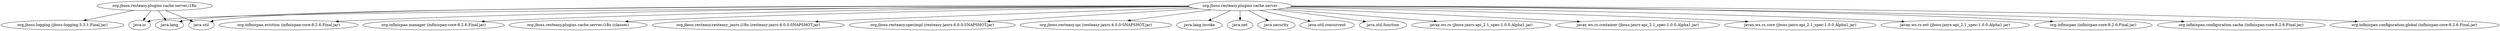 digraph "classes" {
    // Path: /home/rsearls/j1/Resteasy/resteasy-cache/resteasy-cache-core/target/classes
   "org.jboss.resteasy.plugins.cache.server"          -> "java.io";
   "org.jboss.resteasy.plugins.cache.server"          -> "java.lang";
   "org.jboss.resteasy.plugins.cache.server"          -> "java.lang.invoke";
   "org.jboss.resteasy.plugins.cache.server"          -> "java.net";
   "org.jboss.resteasy.plugins.cache.server"          -> "java.security";
   "org.jboss.resteasy.plugins.cache.server"          -> "java.util";
   "org.jboss.resteasy.plugins.cache.server"          -> "java.util.concurrent";
   "org.jboss.resteasy.plugins.cache.server"          -> "java.util.function";
   "org.jboss.resteasy.plugins.cache.server"          -> "javax.ws.rs (jboss-jaxrs-api_2.1_spec-1.0.0.Alpha1.jar)";
   "org.jboss.resteasy.plugins.cache.server"          -> "javax.ws.rs.container (jboss-jaxrs-api_2.1_spec-1.0.0.Alpha1.jar)";
   "org.jboss.resteasy.plugins.cache.server"          -> "javax.ws.rs.core (jboss-jaxrs-api_2.1_spec-1.0.0.Alpha1.jar)";
   "org.jboss.resteasy.plugins.cache.server"          -> "javax.ws.rs.ext (jboss-jaxrs-api_2.1_spec-1.0.0.Alpha1.jar)";
   "org.jboss.resteasy.plugins.cache.server"          -> "org.infinispan (infinispan-core-8.2.6.Final.jar)";
   "org.jboss.resteasy.plugins.cache.server"          -> "org.infinispan.configuration.cache (infinispan-core-8.2.6.Final.jar)";
   "org.jboss.resteasy.plugins.cache.server"          -> "org.infinispan.configuration.global (infinispan-core-8.2.6.Final.jar)";
   "org.jboss.resteasy.plugins.cache.server"          -> "org.infinispan.eviction (infinispan-core-8.2.6.Final.jar)";
   "org.jboss.resteasy.plugins.cache.server"          -> "org.infinispan.manager (infinispan-core-8.2.6.Final.jar)";
   "org.jboss.resteasy.plugins.cache.server"          -> "org.jboss.resteasy.plugins.cache.server.i18n (classes)";
   "org.jboss.resteasy.plugins.cache.server"          -> "org.jboss.resteasy.resteasy_jaxrs.i18n (resteasy-jaxrs-4.0.0-SNAPSHOT.jar)";
   "org.jboss.resteasy.plugins.cache.server"          -> "org.jboss.resteasy.specimpl (resteasy-jaxrs-4.0.0-SNAPSHOT.jar)";
   "org.jboss.resteasy.plugins.cache.server"          -> "org.jboss.resteasy.spi (resteasy-jaxrs-4.0.0-SNAPSHOT.jar)";
   "org.jboss.resteasy.plugins.cache.server.i18n"     -> "java.io";
   "org.jboss.resteasy.plugins.cache.server.i18n"     -> "java.lang";
   "org.jboss.resteasy.plugins.cache.server.i18n"     -> "java.util";
   "org.jboss.resteasy.plugins.cache.server.i18n"     -> "org.jboss.logging (jboss-logging-3.3.1.Final.jar)";
}
